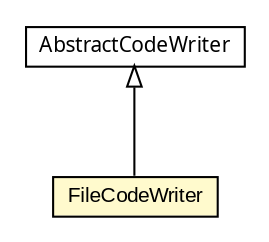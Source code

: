 #!/usr/local/bin/dot
#
# Class diagram 
# Generated by UMLGraph version 5.1 (http://www.umlgraph.org/)
#

digraph G {
	edge [fontname="arial",fontsize=10,labelfontname="arial",labelfontsize=10];
	node [fontname="arial",fontsize=10,shape=plaintext];
	nodesep=0.25;
	ranksep=0.5;
	// com.helger.jcodemodel.AbstractCodeWriter
	c15869 [label=<<table title="com.helger.jcodemodel.AbstractCodeWriter" border="0" cellborder="1" cellspacing="0" cellpadding="2" port="p" href="../AbstractCodeWriter.html">
		<tr><td><table border="0" cellspacing="0" cellpadding="1">
<tr><td align="center" balign="center"><font face="ariali"> AbstractCodeWriter </font></td></tr>
		</table></td></tr>
		</table>>, fontname="arial", fontcolor="black", fontsize=10.0];
	// com.helger.jcodemodel.writer.FileCodeWriter
	c15897 [label=<<table title="com.helger.jcodemodel.writer.FileCodeWriter" border="0" cellborder="1" cellspacing="0" cellpadding="2" port="p" bgcolor="lemonChiffon" href="./FileCodeWriter.html">
		<tr><td><table border="0" cellspacing="0" cellpadding="1">
<tr><td align="center" balign="center"> FileCodeWriter </td></tr>
		</table></td></tr>
		</table>>, fontname="arial", fontcolor="black", fontsize=10.0];
	//com.helger.jcodemodel.writer.FileCodeWriter extends com.helger.jcodemodel.AbstractCodeWriter
	c15869:p -> c15897:p [dir=back,arrowtail=empty];
}

